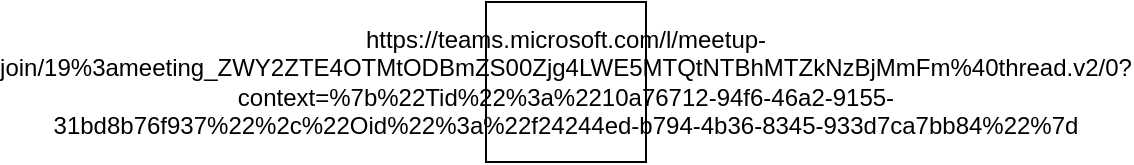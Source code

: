 <mxfile version="27.1.6">
  <diagram name="Página-1" id="LPzA1EdKOrGCX12UJips">
    <mxGraphModel dx="1699" dy="421" grid="1" gridSize="10" guides="1" tooltips="1" connect="1" arrows="1" fold="1" page="1" pageScale="1" pageWidth="827" pageHeight="1169" math="0" shadow="0">
      <root>
        <mxCell id="0" />
        <mxCell id="1" parent="0" />
        <mxCell id="R7qhodA8BWBkPFsj_P9H-1" value="https://teams.microsoft.com/l/meetup-join/19%3ameeting_ZWY2ZTE4OTMtODBmZS00Zjg4LWE5MTQtNTBhMTZkNzBjMmFm%40thread.v2/0?context=%7b%22Tid%22%3a%2210a76712-94f6-46a2-9155-31bd8b76f937%22%2c%22Oid%22%3a%22f24244ed-b794-4b36-8345-933d7ca7bb84%22%7d" style="whiteSpace=wrap;html=1;aspect=fixed;" vertex="1" parent="1">
          <mxGeometry x="-50" y="180" width="80" height="80" as="geometry" />
        </mxCell>
      </root>
    </mxGraphModel>
  </diagram>
</mxfile>
